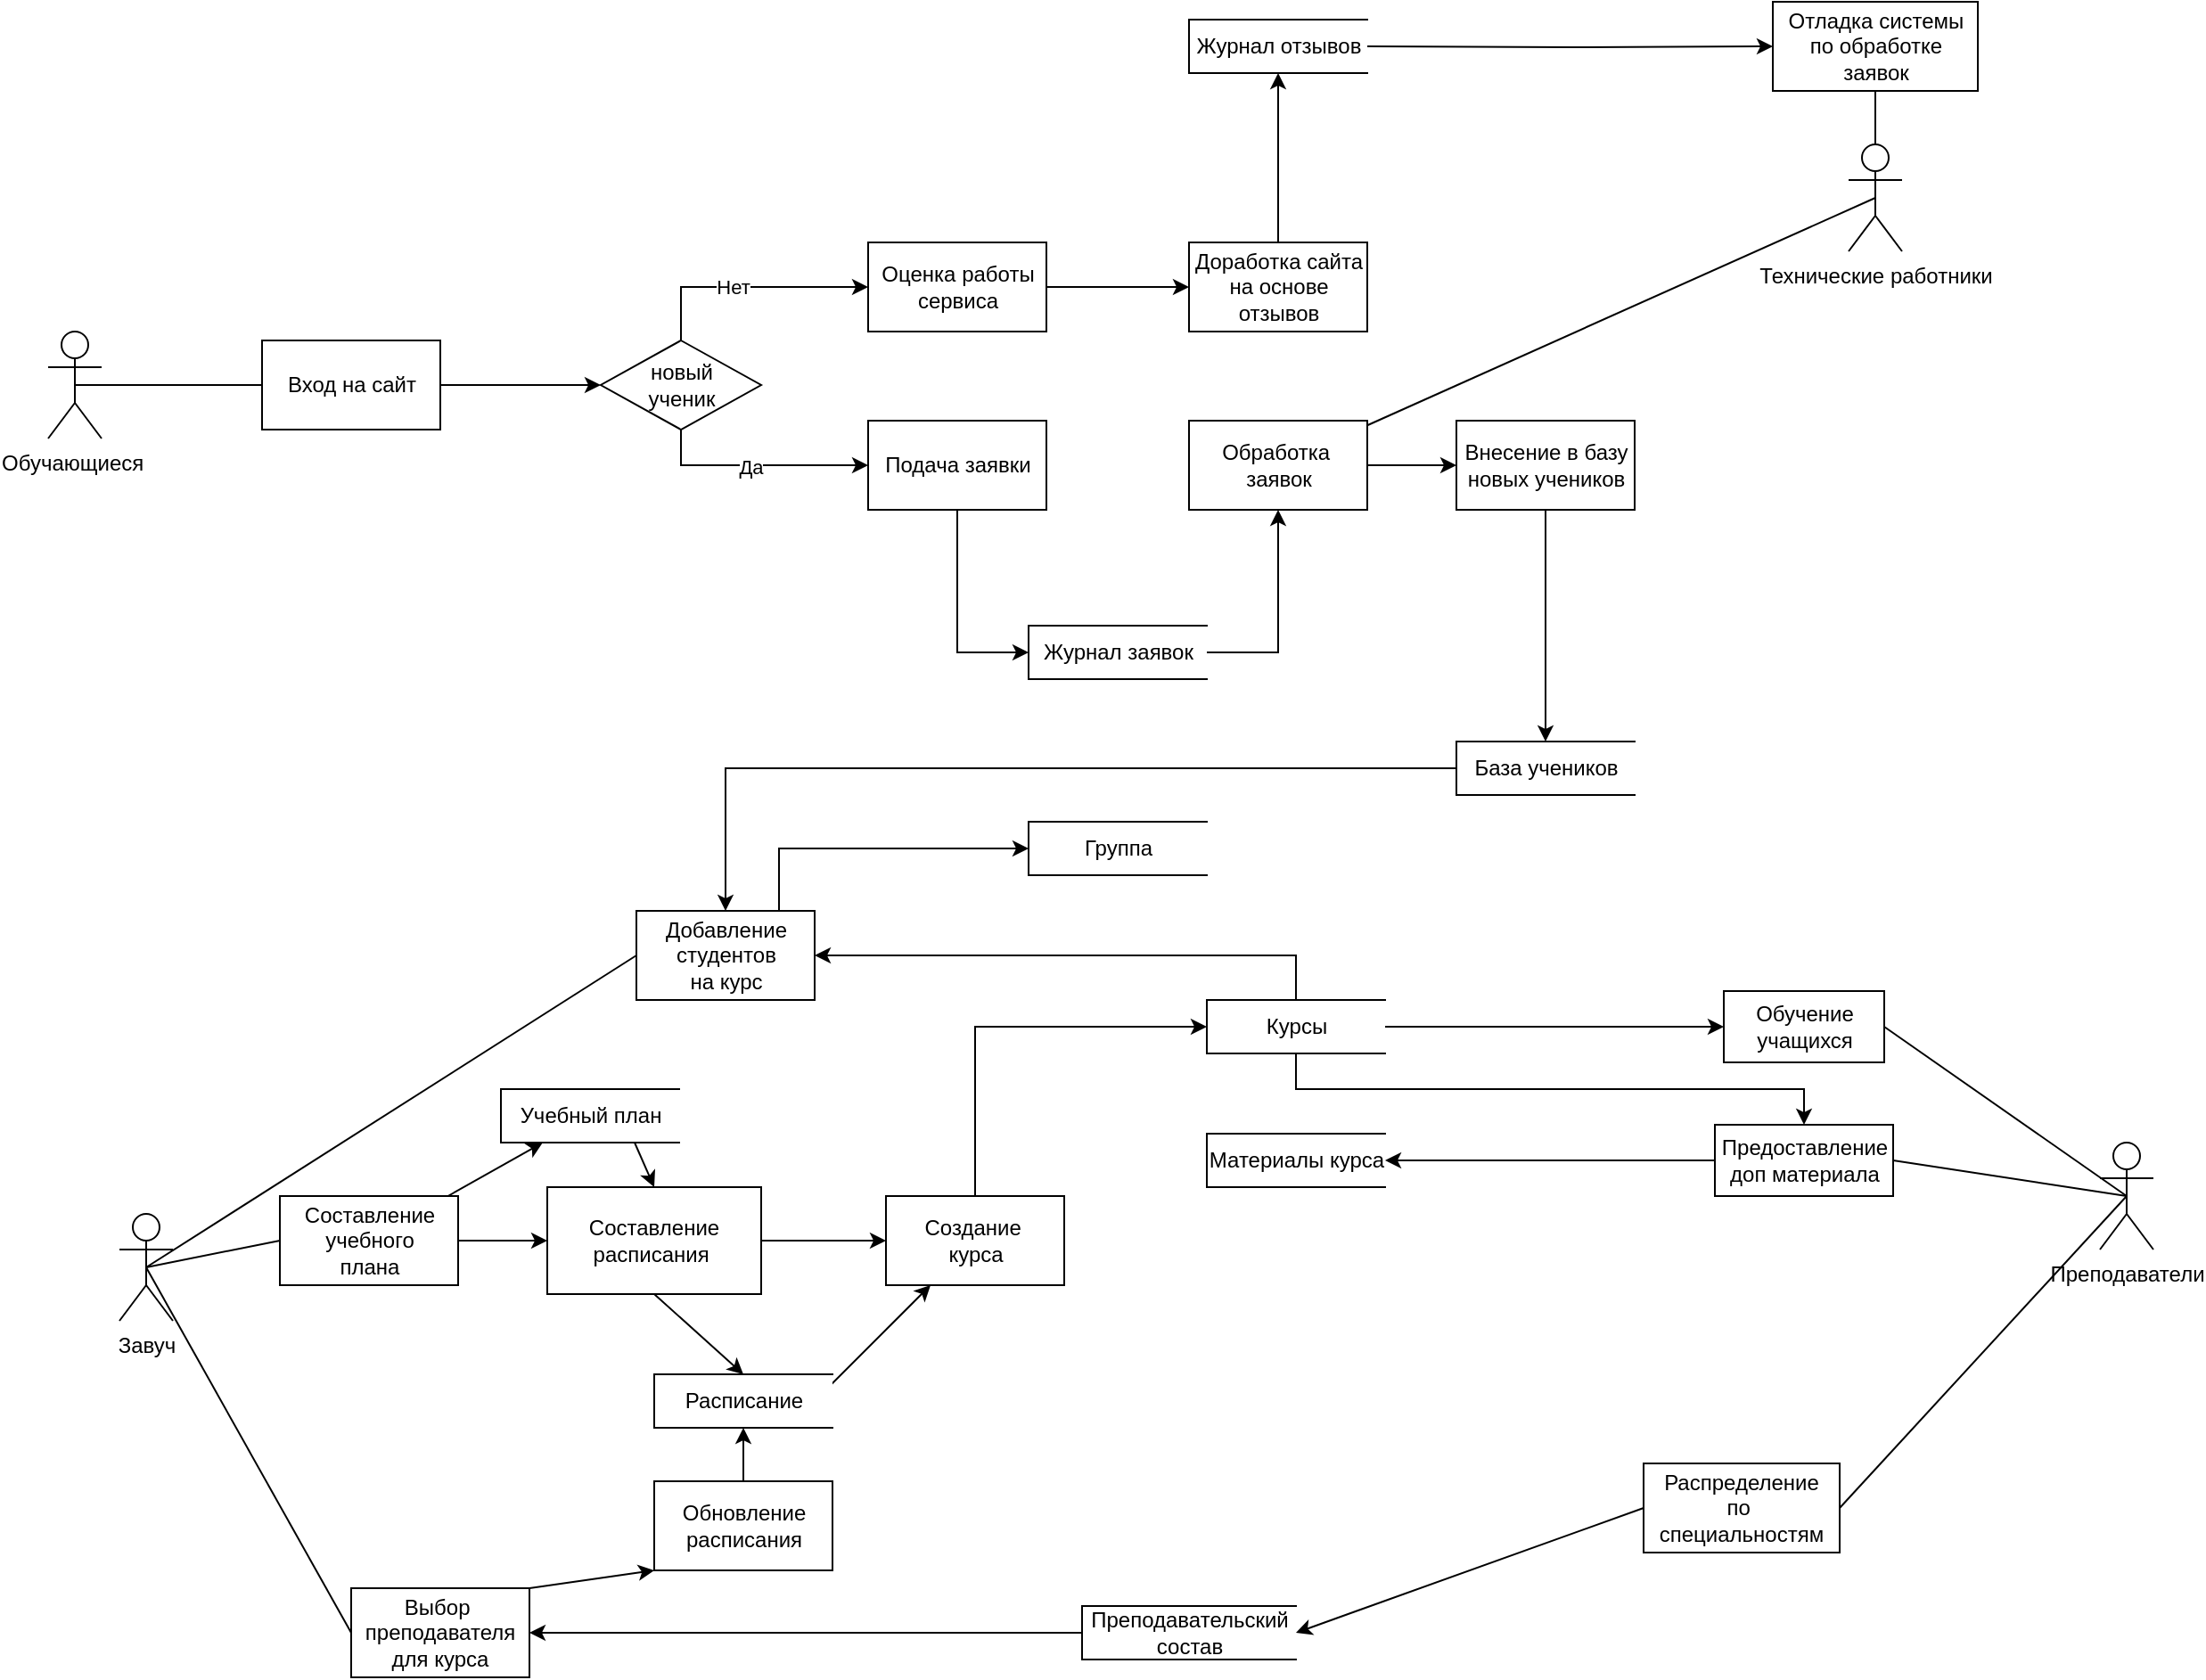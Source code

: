 <mxfile version="15.6.6" type="github">
  <diagram id="VBPDcZtL7kC2B4WqYLaT" name="Page-1">
    <mxGraphModel dx="2031" dy="1134" grid="1" gridSize="10" guides="1" tooltips="1" connect="1" arrows="1" fold="1" page="1" pageScale="1" pageWidth="827" pageHeight="1169" math="0" shadow="0">
      <root>
        <mxCell id="0" />
        <mxCell id="1" parent="0" />
        <mxCell id="nzMRGq0ReJ-ALn44FkT1-1" value="Обучающиеся&amp;nbsp;&lt;br&gt;" style="shape=umlActor;verticalLabelPosition=bottom;verticalAlign=top;html=1;outlineConnect=0;" parent="1" vertex="1">
          <mxGeometry x="60" y="355" width="30" height="60" as="geometry" />
        </mxCell>
        <mxCell id="ilu05BHYecu2uqZZ9REy-3" style="rounded=0;orthogonalLoop=1;jettySize=auto;html=1;exitX=0.5;exitY=0.5;exitDx=0;exitDy=0;exitPerimeter=0;entryX=1;entryY=0.5;entryDx=0;entryDy=0;endArrow=none;endFill=0;" parent="1" source="nzMRGq0ReJ-ALn44FkT1-2" target="ilu05BHYecu2uqZZ9REy-1" edge="1">
          <mxGeometry relative="1" as="geometry" />
        </mxCell>
        <mxCell id="ilu05BHYecu2uqZZ9REy-12" style="rounded=0;orthogonalLoop=1;jettySize=auto;html=1;exitX=0.5;exitY=0.5;exitDx=0;exitDy=0;exitPerimeter=0;entryX=1;entryY=0.5;entryDx=0;entryDy=0;endArrow=none;endFill=0;" parent="1" source="nzMRGq0ReJ-ALn44FkT1-2" target="RbfdTBoapyP24dZfY5AA-59" edge="1">
          <mxGeometry relative="1" as="geometry" />
        </mxCell>
        <mxCell id="ilu05BHYecu2uqZZ9REy-13" style="edgeStyle=none;rounded=0;orthogonalLoop=1;jettySize=auto;html=1;exitX=0.5;exitY=0.5;exitDx=0;exitDy=0;exitPerimeter=0;entryX=1;entryY=0.5;entryDx=0;entryDy=0;endArrow=none;endFill=0;" parent="1" source="nzMRGq0ReJ-ALn44FkT1-2" target="RbfdTBoapyP24dZfY5AA-58" edge="1">
          <mxGeometry relative="1" as="geometry" />
        </mxCell>
        <mxCell id="nzMRGq0ReJ-ALn44FkT1-2" value="Преподаватели&lt;br&gt;" style="shape=umlActor;verticalLabelPosition=bottom;verticalAlign=top;html=1;outlineConnect=0;" parent="1" vertex="1">
          <mxGeometry x="1211" y="810" width="30" height="60" as="geometry" />
        </mxCell>
        <mxCell id="RbfdTBoapyP24dZfY5AA-81" style="rounded=0;orthogonalLoop=1;jettySize=auto;html=1;exitX=0.5;exitY=0.5;exitDx=0;exitDy=0;exitPerimeter=0;entryX=0;entryY=0.5;entryDx=0;entryDy=0;endArrow=none;endFill=0;" parent="1" source="nzMRGq0ReJ-ALn44FkT1-3" target="RbfdTBoapyP24dZfY5AA-66" edge="1">
          <mxGeometry relative="1" as="geometry" />
        </mxCell>
        <mxCell id="RbfdTBoapyP24dZfY5AA-84" style="rounded=0;orthogonalLoop=1;jettySize=auto;html=1;exitX=0.5;exitY=0.5;exitDx=0;exitDy=0;exitPerimeter=0;entryX=0;entryY=0.5;entryDx=0;entryDy=0;endArrow=none;endFill=0;" parent="1" source="nzMRGq0ReJ-ALn44FkT1-3" target="RbfdTBoapyP24dZfY5AA-68" edge="1">
          <mxGeometry relative="1" as="geometry" />
        </mxCell>
        <mxCell id="ilu05BHYecu2uqZZ9REy-9" style="rounded=0;orthogonalLoop=1;jettySize=auto;html=1;exitX=0.5;exitY=0.5;exitDx=0;exitDy=0;exitPerimeter=0;entryX=0;entryY=0.5;entryDx=0;entryDy=0;endArrow=none;endFill=0;" parent="1" source="nzMRGq0ReJ-ALn44FkT1-3" target="RbfdTBoapyP24dZfY5AA-86" edge="1">
          <mxGeometry relative="1" as="geometry" />
        </mxCell>
        <mxCell id="nzMRGq0ReJ-ALn44FkT1-3" value="Завуч&lt;br&gt;" style="shape=umlActor;verticalLabelPosition=bottom;verticalAlign=top;html=1;outlineConnect=0;" parent="1" vertex="1">
          <mxGeometry x="100" y="850" width="30" height="60" as="geometry" />
        </mxCell>
        <mxCell id="RbfdTBoapyP24dZfY5AA-71" style="rounded=0;orthogonalLoop=1;jettySize=auto;html=1;exitX=0.5;exitY=0.5;exitDx=0;exitDy=0;exitPerimeter=0;endArrow=none;endFill=0;" parent="1" source="nzMRGq0ReJ-ALn44FkT1-4" target="RbfdTBoapyP24dZfY5AA-49" edge="1">
          <mxGeometry relative="1" as="geometry">
            <mxPoint x="1085" y="305" as="targetPoint" />
          </mxGeometry>
        </mxCell>
        <mxCell id="RbfdTBoapyP24dZfY5AA-77" style="rounded=0;orthogonalLoop=1;jettySize=auto;html=1;exitX=0.5;exitY=0.5;exitDx=0;exitDy=0;exitPerimeter=0;endArrow=none;endFill=0;" parent="1" source="nzMRGq0ReJ-ALn44FkT1-4" target="RbfdTBoapyP24dZfY5AA-6" edge="1">
          <mxGeometry relative="1" as="geometry" />
        </mxCell>
        <mxCell id="nzMRGq0ReJ-ALn44FkT1-4" value="Технические работники" style="shape=umlActor;verticalLabelPosition=bottom;verticalAlign=top;html=1;outlineConnect=0;" parent="1" vertex="1">
          <mxGeometry x="1070" y="250" width="30" height="60" as="geometry" />
        </mxCell>
        <mxCell id="RbfdTBoapyP24dZfY5AA-24" style="edgeStyle=orthogonalEdgeStyle;rounded=0;orthogonalLoop=1;jettySize=auto;html=1;exitX=1;exitY=0.5;exitDx=0;exitDy=0;entryX=0;entryY=0.5;entryDx=0;entryDy=0;" parent="1" source="RbfdTBoapyP24dZfY5AA-1" target="RbfdTBoapyP24dZfY5AA-3" edge="1">
          <mxGeometry relative="1" as="geometry" />
        </mxCell>
        <mxCell id="RbfdTBoapyP24dZfY5AA-1" value="Вход на сайт" style="html=1;dashed=0;whitespace=wrap;" parent="1" vertex="1">
          <mxGeometry x="180" y="360" width="100" height="50" as="geometry" />
        </mxCell>
        <mxCell id="RbfdTBoapyP24dZfY5AA-25" style="edgeStyle=orthogonalEdgeStyle;rounded=0;orthogonalLoop=1;jettySize=auto;html=1;exitX=0.5;exitY=0;exitDx=0;exitDy=0;entryX=0;entryY=0.5;entryDx=0;entryDy=0;" parent="1" source="RbfdTBoapyP24dZfY5AA-3" target="RbfdTBoapyP24dZfY5AA-4" edge="1">
          <mxGeometry relative="1" as="geometry" />
        </mxCell>
        <mxCell id="RbfdTBoapyP24dZfY5AA-26" value="Нет" style="edgeLabel;html=1;align=center;verticalAlign=middle;resizable=0;points=[];" parent="RbfdTBoapyP24dZfY5AA-25" vertex="1" connectable="0">
          <mxGeometry x="-0.126" relative="1" as="geometry">
            <mxPoint as="offset" />
          </mxGeometry>
        </mxCell>
        <mxCell id="RbfdTBoapyP24dZfY5AA-27" style="edgeStyle=orthogonalEdgeStyle;rounded=0;orthogonalLoop=1;jettySize=auto;html=1;exitX=0.5;exitY=1;exitDx=0;exitDy=0;entryX=0;entryY=0.5;entryDx=0;entryDy=0;" parent="1" source="RbfdTBoapyP24dZfY5AA-3" target="RbfdTBoapyP24dZfY5AA-5" edge="1">
          <mxGeometry relative="1" as="geometry" />
        </mxCell>
        <mxCell id="RbfdTBoapyP24dZfY5AA-28" value="Да" style="edgeLabel;html=1;align=center;verticalAlign=middle;resizable=0;points=[];" parent="RbfdTBoapyP24dZfY5AA-27" vertex="1" connectable="0">
          <mxGeometry x="-0.056" y="-1" relative="1" as="geometry">
            <mxPoint as="offset" />
          </mxGeometry>
        </mxCell>
        <mxCell id="RbfdTBoapyP24dZfY5AA-3" value="новый&lt;br&gt;ученик" style="shape=rhombus;html=1;dashed=0;whitespace=wrap;perimeter=rhombusPerimeter;" parent="1" vertex="1">
          <mxGeometry x="370" y="360" width="90" height="50" as="geometry" />
        </mxCell>
        <mxCell id="RbfdTBoapyP24dZfY5AA-72" value="" style="edgeStyle=orthogonalEdgeStyle;rounded=0;orthogonalLoop=1;jettySize=auto;html=1;endArrow=classic;endFill=1;" parent="1" source="RbfdTBoapyP24dZfY5AA-4" target="RbfdTBoapyP24dZfY5AA-7" edge="1">
          <mxGeometry relative="1" as="geometry" />
        </mxCell>
        <mxCell id="RbfdTBoapyP24dZfY5AA-4" value="Оценка работы&lt;br&gt;сервиса" style="html=1;dashed=0;whitespace=wrap;" parent="1" vertex="1">
          <mxGeometry x="520" y="305" width="100" height="50" as="geometry" />
        </mxCell>
        <mxCell id="RbfdTBoapyP24dZfY5AA-73" style="edgeStyle=orthogonalEdgeStyle;rounded=0;orthogonalLoop=1;jettySize=auto;html=1;exitX=0.5;exitY=1;exitDx=0;exitDy=0;entryX=0;entryY=0.5;entryDx=0;entryDy=0;endArrow=classic;endFill=1;" parent="1" source="RbfdTBoapyP24dZfY5AA-5" target="RbfdTBoapyP24dZfY5AA-18" edge="1">
          <mxGeometry relative="1" as="geometry" />
        </mxCell>
        <mxCell id="RbfdTBoapyP24dZfY5AA-5" value="Подача заявки" style="html=1;dashed=0;whitespace=wrap;" parent="1" vertex="1">
          <mxGeometry x="520" y="405" width="100" height="50" as="geometry" />
        </mxCell>
        <mxCell id="RbfdTBoapyP24dZfY5AA-76" value="" style="edgeStyle=orthogonalEdgeStyle;rounded=0;orthogonalLoop=1;jettySize=auto;html=1;endArrow=classic;endFill=1;" parent="1" source="RbfdTBoapyP24dZfY5AA-6" target="RbfdTBoapyP24dZfY5AA-75" edge="1">
          <mxGeometry relative="1" as="geometry" />
        </mxCell>
        <mxCell id="RbfdTBoapyP24dZfY5AA-6" value="Обработка&amp;nbsp;&lt;br&gt;заявок" style="html=1;dashed=0;whitespace=wrap;" parent="1" vertex="1">
          <mxGeometry x="700" y="405" width="100" height="50" as="geometry" />
        </mxCell>
        <mxCell id="RbfdTBoapyP24dZfY5AA-70" style="edgeStyle=orthogonalEdgeStyle;rounded=0;orthogonalLoop=1;jettySize=auto;html=1;exitX=0.5;exitY=0;exitDx=0;exitDy=0;entryX=0.5;entryY=1;entryDx=0;entryDy=0;endArrow=classic;endFill=1;" parent="1" source="RbfdTBoapyP24dZfY5AA-7" target="RbfdTBoapyP24dZfY5AA-53" edge="1">
          <mxGeometry relative="1" as="geometry" />
        </mxCell>
        <mxCell id="RbfdTBoapyP24dZfY5AA-7" value="Доработка сайта&lt;br&gt;на основе&lt;br&gt;отзывов" style="html=1;dashed=0;whitespace=wrap;" parent="1" vertex="1">
          <mxGeometry x="700" y="305" width="100" height="50" as="geometry" />
        </mxCell>
        <mxCell id="RbfdTBoapyP24dZfY5AA-11" value="" style="endArrow=none;html=1;entryX=0;entryY=0.5;entryDx=0;entryDy=0;exitX=0.5;exitY=0.5;exitDx=0;exitDy=0;exitPerimeter=0;" parent="1" source="nzMRGq0ReJ-ALn44FkT1-1" target="RbfdTBoapyP24dZfY5AA-1" edge="1">
          <mxGeometry width="50" height="50" relative="1" as="geometry">
            <mxPoint x="150" y="415" as="sourcePoint" />
            <mxPoint x="200" y="365" as="targetPoint" />
          </mxGeometry>
        </mxCell>
        <mxCell id="RbfdTBoapyP24dZfY5AA-74" style="edgeStyle=orthogonalEdgeStyle;rounded=0;orthogonalLoop=1;jettySize=auto;html=1;exitX=1;exitY=0.5;exitDx=0;exitDy=0;entryX=0.5;entryY=1;entryDx=0;entryDy=0;endArrow=classic;endFill=1;" parent="1" source="RbfdTBoapyP24dZfY5AA-18" target="RbfdTBoapyP24dZfY5AA-6" edge="1">
          <mxGeometry relative="1" as="geometry" />
        </mxCell>
        <mxCell id="RbfdTBoapyP24dZfY5AA-18" value="Журнал заявок" style="html=1;dashed=0;whitespace=wrap;shape=partialRectangle;right=0;" parent="1" vertex="1">
          <mxGeometry x="610" y="520" width="100" height="30" as="geometry" />
        </mxCell>
        <mxCell id="uLcASa-JJuFDJaj8x0JA-6" style="edgeStyle=none;rounded=0;orthogonalLoop=1;jettySize=auto;html=1;endArrow=classic;endFill=1;" parent="1" source="RbfdTBoapyP24dZfY5AA-20" target="RbfdTBoapyP24dZfY5AA-58" edge="1">
          <mxGeometry relative="1" as="geometry" />
        </mxCell>
        <mxCell id="9S2K1S1zKxr8PzvTSk9J-4" style="edgeStyle=orthogonalEdgeStyle;rounded=0;orthogonalLoop=1;jettySize=auto;html=1;" parent="1" source="RbfdTBoapyP24dZfY5AA-20" target="RbfdTBoapyP24dZfY5AA-68" edge="1">
          <mxGeometry relative="1" as="geometry">
            <Array as="points">
              <mxPoint x="760" y="705" />
            </Array>
          </mxGeometry>
        </mxCell>
        <mxCell id="9S2K1S1zKxr8PzvTSk9J-7" style="edgeStyle=orthogonalEdgeStyle;rounded=0;orthogonalLoop=1;jettySize=auto;html=1;" parent="1" source="RbfdTBoapyP24dZfY5AA-20" target="RbfdTBoapyP24dZfY5AA-59" edge="1">
          <mxGeometry relative="1" as="geometry">
            <Array as="points">
              <mxPoint x="760" y="780" />
              <mxPoint x="1045" y="780" />
            </Array>
          </mxGeometry>
        </mxCell>
        <mxCell id="RbfdTBoapyP24dZfY5AA-20" value="Курсы" style="html=1;dashed=0;whitespace=wrap;shape=partialRectangle;right=0;" parent="1" vertex="1">
          <mxGeometry x="710" y="730" width="100" height="30" as="geometry" />
        </mxCell>
        <mxCell id="RbfdTBoapyP24dZfY5AA-49" value="Отладка системы&lt;br&gt;по обработке&lt;br&gt;заявок" style="whiteSpace=wrap;html=1;dashed=0;" parent="1" vertex="1">
          <mxGeometry x="1027.5" y="170" width="115" height="50" as="geometry" />
        </mxCell>
        <mxCell id="RbfdTBoapyP24dZfY5AA-55" style="edgeStyle=orthogonalEdgeStyle;rounded=0;orthogonalLoop=1;jettySize=auto;html=1;exitX=1;exitY=0.5;exitDx=0;exitDy=0;entryX=0;entryY=0.5;entryDx=0;entryDy=0;endArrow=classic;endFill=1;" parent="1" target="RbfdTBoapyP24dZfY5AA-49" edge="1">
          <mxGeometry relative="1" as="geometry">
            <mxPoint x="800" y="195" as="sourcePoint" />
          </mxGeometry>
        </mxCell>
        <mxCell id="RbfdTBoapyP24dZfY5AA-53" value="Журнал отзывов" style="html=1;dashed=0;whitespace=wrap;shape=partialRectangle;right=0;" parent="1" vertex="1">
          <mxGeometry x="700" y="180" width="100" height="30" as="geometry" />
        </mxCell>
        <mxCell id="RbfdTBoapyP24dZfY5AA-58" value="Обучение&lt;br&gt;учащихся" style="html=1;dashed=0;whitespace=wrap;" parent="1" vertex="1">
          <mxGeometry x="1000" y="725" width="90" height="40" as="geometry" />
        </mxCell>
        <mxCell id="9S2K1S1zKxr8PzvTSk9J-1" style="edgeStyle=orthogonalEdgeStyle;rounded=0;orthogonalLoop=1;jettySize=auto;html=1;" parent="1" source="RbfdTBoapyP24dZfY5AA-59" target="9S2K1S1zKxr8PzvTSk9J-6" edge="1">
          <mxGeometry relative="1" as="geometry" />
        </mxCell>
        <mxCell id="RbfdTBoapyP24dZfY5AA-59" value="Предоставление&lt;br&gt;доп материала" style="html=1;dashed=0;whitespace=wrap;" parent="1" vertex="1">
          <mxGeometry x="995" y="800" width="100" height="40" as="geometry" />
        </mxCell>
        <mxCell id="uLcASa-JJuFDJaj8x0JA-3" style="edgeStyle=none;rounded=0;orthogonalLoop=1;jettySize=auto;html=1;endArrow=classic;endFill=1;" parent="1" source="RbfdTBoapyP24dZfY5AA-66" target="uLcASa-JJuFDJaj8x0JA-1" edge="1">
          <mxGeometry relative="1" as="geometry" />
        </mxCell>
        <mxCell id="3UsK5SWwI_iqP-hFdetK-5" style="edgeStyle=none;rounded=0;orthogonalLoop=1;jettySize=auto;html=1;exitX=1;exitY=0.5;exitDx=0;exitDy=0;entryX=0;entryY=0.5;entryDx=0;entryDy=0;" parent="1" source="RbfdTBoapyP24dZfY5AA-66" target="3UsK5SWwI_iqP-hFdetK-1" edge="1">
          <mxGeometry relative="1" as="geometry" />
        </mxCell>
        <mxCell id="RbfdTBoapyP24dZfY5AA-66" value="Составление&lt;br&gt;учебного&lt;br&gt;плана" style="html=1;dashed=0;whitespace=wrap;" parent="1" vertex="1">
          <mxGeometry x="190" y="840" width="100" height="50" as="geometry" />
        </mxCell>
        <mxCell id="RbfdTBoapyP24dZfY5AA-80" style="edgeStyle=orthogonalEdgeStyle;rounded=0;orthogonalLoop=1;jettySize=auto;html=1;exitX=0.5;exitY=0;exitDx=0;exitDy=0;entryX=0;entryY=0.5;entryDx=0;entryDy=0;endArrow=classic;endFill=1;" parent="1" source="RbfdTBoapyP24dZfY5AA-67" target="RbfdTBoapyP24dZfY5AA-20" edge="1">
          <mxGeometry relative="1" as="geometry" />
        </mxCell>
        <mxCell id="RbfdTBoapyP24dZfY5AA-67" value="Создание&amp;nbsp;&lt;br&gt;курса" style="html=1;dashed=0;whitespace=wrap;" parent="1" vertex="1">
          <mxGeometry x="530" y="840" width="100" height="50" as="geometry" />
        </mxCell>
        <mxCell id="9S2K1S1zKxr8PzvTSk9J-5" style="edgeStyle=orthogonalEdgeStyle;rounded=0;orthogonalLoop=1;jettySize=auto;html=1;" parent="1" source="RbfdTBoapyP24dZfY5AA-68" target="9S2K1S1zKxr8PzvTSk9J-2" edge="1">
          <mxGeometry relative="1" as="geometry">
            <Array as="points">
              <mxPoint x="470" y="645" />
            </Array>
          </mxGeometry>
        </mxCell>
        <mxCell id="RbfdTBoapyP24dZfY5AA-68" value="Добавление&lt;br&gt;студентов&lt;br&gt;на курс" style="html=1;dashed=0;whitespace=wrap;" parent="1" vertex="1">
          <mxGeometry x="390" y="680" width="100" height="50" as="geometry" />
        </mxCell>
        <mxCell id="RbfdTBoapyP24dZfY5AA-79" style="edgeStyle=orthogonalEdgeStyle;rounded=0;orthogonalLoop=1;jettySize=auto;html=1;exitX=0.5;exitY=1;exitDx=0;exitDy=0;entryX=0.5;entryY=0;entryDx=0;entryDy=0;endArrow=classic;endFill=1;" parent="1" source="RbfdTBoapyP24dZfY5AA-75" target="RbfdTBoapyP24dZfY5AA-78" edge="1">
          <mxGeometry relative="1" as="geometry" />
        </mxCell>
        <mxCell id="RbfdTBoapyP24dZfY5AA-75" value="Внесение в базу&lt;br&gt;новых учеников" style="html=1;dashed=0;whitespace=wrap;" parent="1" vertex="1">
          <mxGeometry x="850" y="405" width="100" height="50" as="geometry" />
        </mxCell>
        <mxCell id="RbfdTBoapyP24dZfY5AA-83" style="edgeStyle=orthogonalEdgeStyle;rounded=0;orthogonalLoop=1;jettySize=auto;html=1;exitX=0;exitY=0.5;exitDx=0;exitDy=0;entryX=0.5;entryY=0;entryDx=0;entryDy=0;endArrow=classic;endFill=1;" parent="1" source="RbfdTBoapyP24dZfY5AA-78" target="RbfdTBoapyP24dZfY5AA-68" edge="1">
          <mxGeometry relative="1" as="geometry" />
        </mxCell>
        <mxCell id="RbfdTBoapyP24dZfY5AA-78" value="База учеников" style="html=1;dashed=0;whitespace=wrap;shape=partialRectangle;right=0;" parent="1" vertex="1">
          <mxGeometry x="850" y="585" width="100" height="30" as="geometry" />
        </mxCell>
        <mxCell id="3UsK5SWwI_iqP-hFdetK-24" style="edgeStyle=none;rounded=0;orthogonalLoop=1;jettySize=auto;html=1;exitX=1;exitY=0;exitDx=0;exitDy=0;entryX=0;entryY=1;entryDx=0;entryDy=0;" parent="1" source="RbfdTBoapyP24dZfY5AA-86" target="3UsK5SWwI_iqP-hFdetK-21" edge="1">
          <mxGeometry relative="1" as="geometry" />
        </mxCell>
        <mxCell id="RbfdTBoapyP24dZfY5AA-86" value="Выбор&amp;nbsp;&lt;br&gt;преподавателя&lt;br&gt;для курса" style="rounded=0;whiteSpace=wrap;html=1;" parent="1" vertex="1">
          <mxGeometry x="230" y="1060" width="100" height="50" as="geometry" />
        </mxCell>
        <mxCell id="3UsK5SWwI_iqP-hFdetK-14" style="edgeStyle=none;rounded=0;orthogonalLoop=1;jettySize=auto;html=1;exitX=0;exitY=0.5;exitDx=0;exitDy=0;entryX=1;entryY=0.5;entryDx=0;entryDy=0;" parent="1" source="ilu05BHYecu2uqZZ9REy-1" target="ilu05BHYecu2uqZZ9REy-2" edge="1">
          <mxGeometry relative="1" as="geometry" />
        </mxCell>
        <mxCell id="ilu05BHYecu2uqZZ9REy-1" value="Распределение&lt;br&gt;по&amp;nbsp;&lt;br&gt;специальностям" style="rounded=0;whiteSpace=wrap;html=1;" parent="1" vertex="1">
          <mxGeometry x="955" y="990" width="110" height="50" as="geometry" />
        </mxCell>
        <mxCell id="3UsK5SWwI_iqP-hFdetK-23" style="edgeStyle=none;rounded=0;orthogonalLoop=1;jettySize=auto;html=1;exitX=0;exitY=0.5;exitDx=0;exitDy=0;entryX=1;entryY=0.5;entryDx=0;entryDy=0;" parent="1" source="ilu05BHYecu2uqZZ9REy-2" target="RbfdTBoapyP24dZfY5AA-86" edge="1">
          <mxGeometry relative="1" as="geometry" />
        </mxCell>
        <mxCell id="ilu05BHYecu2uqZZ9REy-2" value="Преподавательский&lt;br&gt;состав" style="html=1;dashed=0;whitespace=wrap;shape=partialRectangle;right=0;" parent="1" vertex="1">
          <mxGeometry x="640" y="1070" width="120" height="30" as="geometry" />
        </mxCell>
        <mxCell id="3UsK5SWwI_iqP-hFdetK-10" style="edgeStyle=none;rounded=0;orthogonalLoop=1;jettySize=auto;html=1;exitX=0.75;exitY=1;exitDx=0;exitDy=0;entryX=0.5;entryY=0;entryDx=0;entryDy=0;" parent="1" source="uLcASa-JJuFDJaj8x0JA-1" target="3UsK5SWwI_iqP-hFdetK-1" edge="1">
          <mxGeometry relative="1" as="geometry" />
        </mxCell>
        <mxCell id="uLcASa-JJuFDJaj8x0JA-1" value="Учебный план" style="html=1;dashed=0;whitespace=wrap;shape=partialRectangle;right=0;" parent="1" vertex="1">
          <mxGeometry x="314" y="780" width="100" height="30" as="geometry" />
        </mxCell>
        <mxCell id="3UsK5SWwI_iqP-hFdetK-8" style="edgeStyle=none;rounded=0;orthogonalLoop=1;jettySize=auto;html=1;exitX=1;exitY=0.5;exitDx=0;exitDy=0;entryX=0;entryY=0.5;entryDx=0;entryDy=0;" parent="1" source="3UsK5SWwI_iqP-hFdetK-1" target="RbfdTBoapyP24dZfY5AA-67" edge="1">
          <mxGeometry relative="1" as="geometry" />
        </mxCell>
        <mxCell id="3UsK5SWwI_iqP-hFdetK-20" style="edgeStyle=none;rounded=0;orthogonalLoop=1;jettySize=auto;html=1;exitX=0.5;exitY=1;exitDx=0;exitDy=0;entryX=0.5;entryY=0;entryDx=0;entryDy=0;" parent="1" source="3UsK5SWwI_iqP-hFdetK-1" target="3UsK5SWwI_iqP-hFdetK-2" edge="1">
          <mxGeometry relative="1" as="geometry" />
        </mxCell>
        <mxCell id="3UsK5SWwI_iqP-hFdetK-1" value="Составление&lt;br&gt;расписания&amp;nbsp;" style="rounded=0;whiteSpace=wrap;html=1;" parent="1" vertex="1">
          <mxGeometry x="340" y="835" width="120" height="60" as="geometry" />
        </mxCell>
        <mxCell id="3UsK5SWwI_iqP-hFdetK-3" style="rounded=0;orthogonalLoop=1;jettySize=auto;html=1;exitX=0.75;exitY=1;exitDx=0;exitDy=0;" parent="1" source="3UsK5SWwI_iqP-hFdetK-2" target="RbfdTBoapyP24dZfY5AA-67" edge="1">
          <mxGeometry relative="1" as="geometry" />
        </mxCell>
        <mxCell id="3UsK5SWwI_iqP-hFdetK-2" value="Расписание" style="html=1;dashed=0;whitespace=wrap;shape=partialRectangle;right=0;" parent="1" vertex="1">
          <mxGeometry x="400" y="940" width="100" height="30" as="geometry" />
        </mxCell>
        <mxCell id="3UsK5SWwI_iqP-hFdetK-22" style="edgeStyle=none;rounded=0;orthogonalLoop=1;jettySize=auto;html=1;exitX=0.5;exitY=0;exitDx=0;exitDy=0;entryX=0.5;entryY=1;entryDx=0;entryDy=0;" parent="1" source="3UsK5SWwI_iqP-hFdetK-21" target="3UsK5SWwI_iqP-hFdetK-2" edge="1">
          <mxGeometry relative="1" as="geometry" />
        </mxCell>
        <mxCell id="3UsK5SWwI_iqP-hFdetK-21" value="Обновление&lt;br&gt;расписания" style="html=1;dashed=0;whitespace=wrap;" parent="1" vertex="1">
          <mxGeometry x="400" y="1000" width="100" height="50" as="geometry" />
        </mxCell>
        <mxCell id="9S2K1S1zKxr8PzvTSk9J-2" value="Группа" style="html=1;dashed=0;whitespace=wrap;shape=partialRectangle;right=0;" parent="1" vertex="1">
          <mxGeometry x="610" y="630" width="100" height="30" as="geometry" />
        </mxCell>
        <mxCell id="9S2K1S1zKxr8PzvTSk9J-6" value="Материалы курса" style="html=1;dashed=0;whitespace=wrap;shape=partialRectangle;right=0;" parent="1" vertex="1">
          <mxGeometry x="710" y="805" width="100" height="30" as="geometry" />
        </mxCell>
      </root>
    </mxGraphModel>
  </diagram>
</mxfile>
